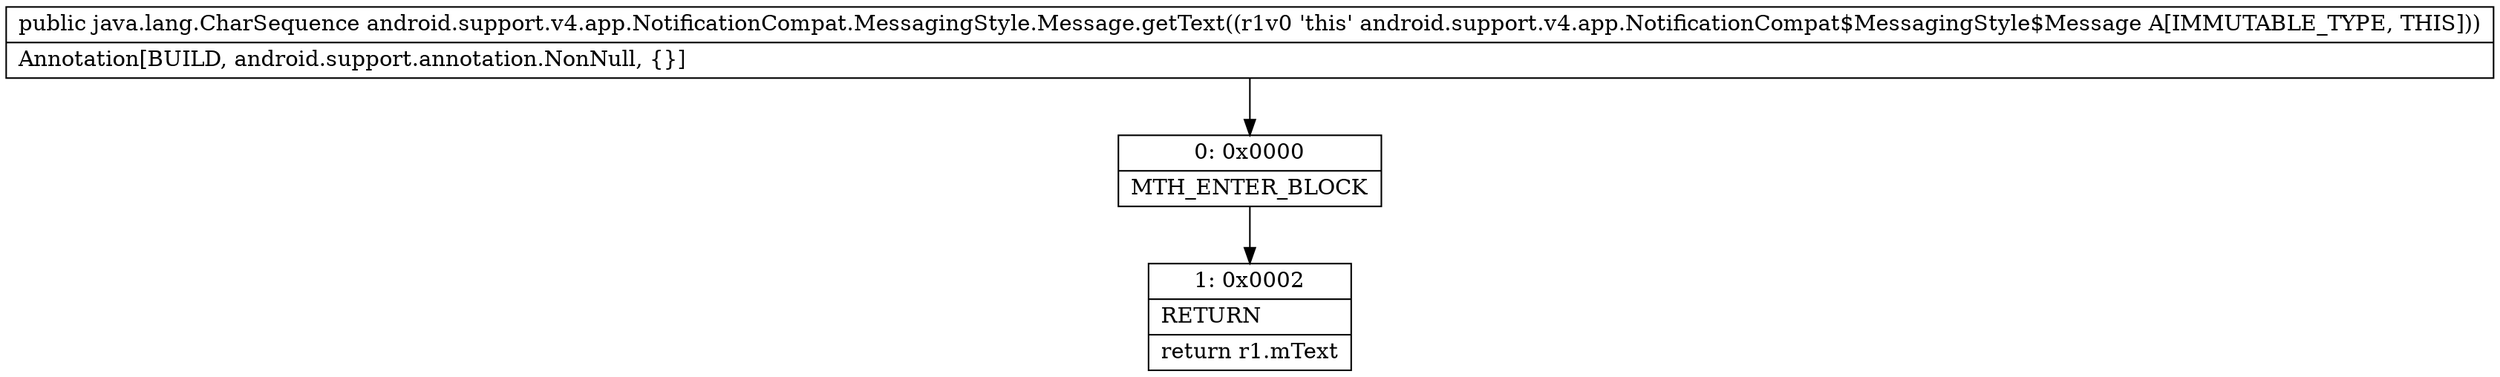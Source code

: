 digraph "CFG forandroid.support.v4.app.NotificationCompat.MessagingStyle.Message.getText()Ljava\/lang\/CharSequence;" {
Node_0 [shape=record,label="{0\:\ 0x0000|MTH_ENTER_BLOCK\l}"];
Node_1 [shape=record,label="{1\:\ 0x0002|RETURN\l|return r1.mText\l}"];
MethodNode[shape=record,label="{public java.lang.CharSequence android.support.v4.app.NotificationCompat.MessagingStyle.Message.getText((r1v0 'this' android.support.v4.app.NotificationCompat$MessagingStyle$Message A[IMMUTABLE_TYPE, THIS]))  | Annotation[BUILD, android.support.annotation.NonNull, \{\}]\l}"];
MethodNode -> Node_0;
Node_0 -> Node_1;
}

